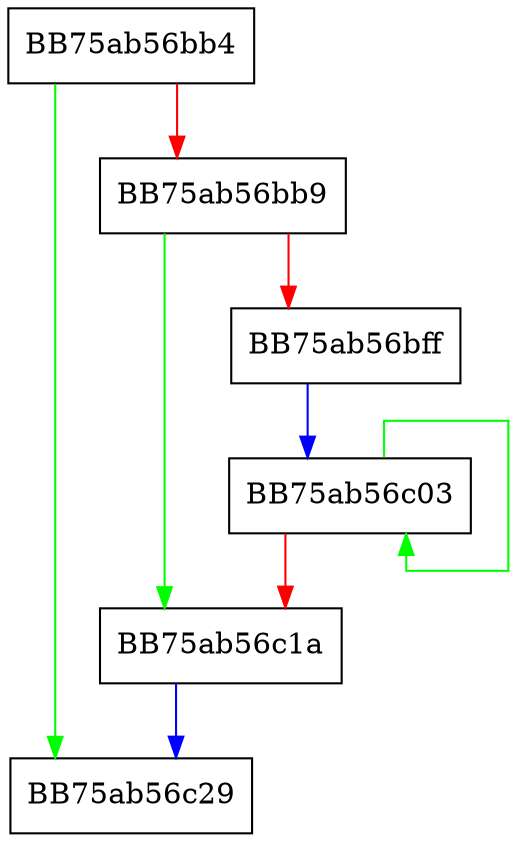 digraph sqlite3RenameExprlistUnmap {
  node [shape="box"];
  graph [splines=ortho];
  BB75ab56bb4 -> BB75ab56c29 [color="green"];
  BB75ab56bb4 -> BB75ab56bb9 [color="red"];
  BB75ab56bb9 -> BB75ab56c1a [color="green"];
  BB75ab56bb9 -> BB75ab56bff [color="red"];
  BB75ab56bff -> BB75ab56c03 [color="blue"];
  BB75ab56c03 -> BB75ab56c03 [color="green"];
  BB75ab56c03 -> BB75ab56c1a [color="red"];
  BB75ab56c1a -> BB75ab56c29 [color="blue"];
}